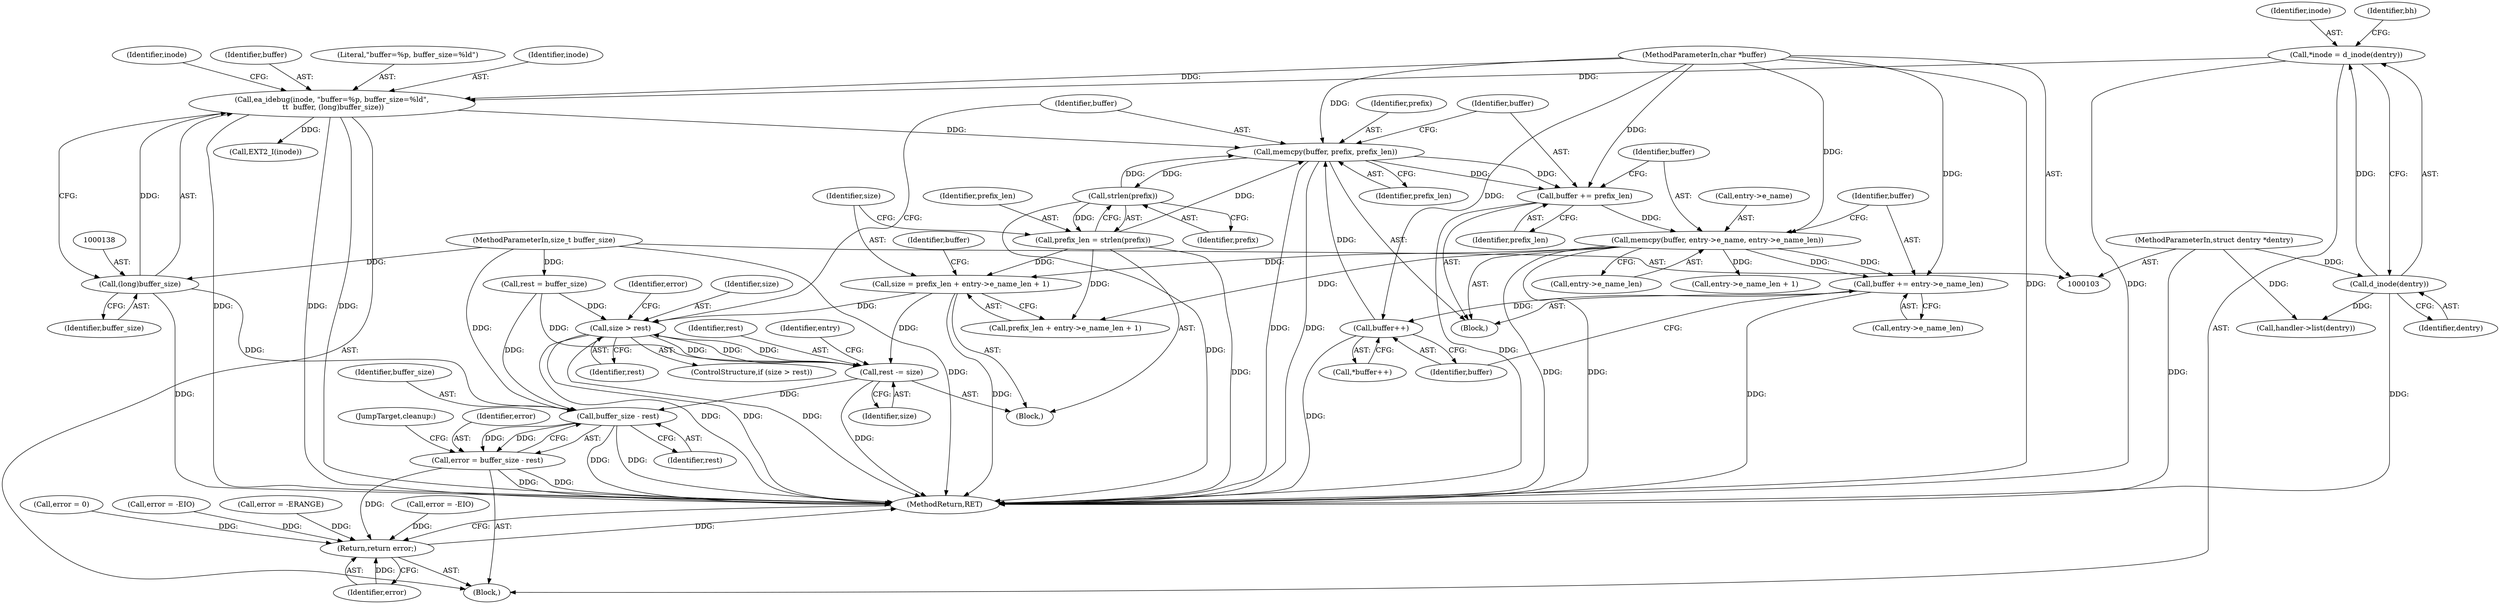 digraph "0_linux_be0726d33cb8f411945884664924bed3cb8c70ee_8@integer" {
"1000310" [label="(Call,size = prefix_len + entry->e_name_len + 1)"];
"1000305" [label="(Call,prefix_len = strlen(prefix))"];
"1000307" [label="(Call,strlen(prefix))"];
"1000332" [label="(Call,memcpy(buffer, prefix, prefix_len))"];
"1000133" [label="(Call,ea_idebug(inode, \"buffer=%p, buffer_size=%ld\",\n \t\t  buffer, (long)buffer_size))"];
"1000109" [label="(Call,*inode = d_inode(dentry))"];
"1000111" [label="(Call,d_inode(dentry))"];
"1000104" [label="(MethodParameterIn,struct dentry *dentry)"];
"1000105" [label="(MethodParameterIn,char *buffer)"];
"1000137" [label="(Call,(long)buffer_size)"];
"1000106" [label="(MethodParameterIn,size_t buffer_size)"];
"1000354" [label="(Call,buffer++)"];
"1000347" [label="(Call,buffer += entry->e_name_len)"];
"1000339" [label="(Call,memcpy(buffer, entry->e_name, entry->e_name_len))"];
"1000336" [label="(Call,buffer += prefix_len)"];
"1000323" [label="(Call,size > rest)"];
"1000357" [label="(Call,rest -= size)"];
"1000362" [label="(Call,buffer_size - rest)"];
"1000360" [label="(Call,error = buffer_size - rest)"];
"1000374" [label="(Return,return error;)"];
"1000337" [label="(Identifier,buffer)"];
"1000365" [label="(JumpTarget,cleanup:)"];
"1000334" [label="(Identifier,prefix)"];
"1000336" [label="(Call,buffer += prefix_len)"];
"1000327" [label="(Call,error = -ERANGE)"];
"1000320" [label="(Identifier,buffer)"];
"1000321" [label="(Block,)"];
"1000354" [label="(Call,buffer++)"];
"1000344" [label="(Call,entry->e_name_len)"];
"1000363" [label="(Identifier,buffer_size)"];
"1000105" [label="(MethodParameterIn,char *buffer)"];
"1000323" [label="(Call,size > rest)"];
"1000314" [label="(Call,entry->e_name_len + 1)"];
"1000110" [label="(Identifier,inode)"];
"1000353" [label="(Call,*buffer++)"];
"1000348" [label="(Identifier,buffer)"];
"1000115" [label="(Identifier,bh)"];
"1000173" [label="(Call,error = -EIO)"];
"1000136" [label="(Identifier,buffer)"];
"1000375" [label="(Identifier,error)"];
"1000325" [label="(Identifier,rest)"];
"1000312" [label="(Call,prefix_len + entry->e_name_len + 1)"];
"1000300" [label="(Block,)"];
"1000332" [label="(Call,memcpy(buffer, prefix, prefix_len))"];
"1000135" [label="(Literal,\"buffer=%p, buffer_size=%ld\")"];
"1000359" [label="(Identifier,size)"];
"1000374" [label="(Return,return error;)"];
"1000308" [label="(Identifier,prefix)"];
"1000311" [label="(Identifier,size)"];
"1000111" [label="(Call,d_inode(dentry))"];
"1000347" [label="(Call,buffer += entry->e_name_len)"];
"1000355" [label="(Identifier,buffer)"];
"1000357" [label="(Call,rest -= size)"];
"1000349" [label="(Call,entry->e_name_len)"];
"1000106" [label="(MethodParameterIn,size_t buffer_size)"];
"1000310" [label="(Call,size = prefix_len + entry->e_name_len + 1)"];
"1000112" [label="(Identifier,dentry)"];
"1000133" [label="(Call,ea_idebug(inode, \"buffer=%p, buffer_size=%ld\",\n \t\t  buffer, (long)buffer_size))"];
"1000107" [label="(Block,)"];
"1000134" [label="(Identifier,inode)"];
"1000339" [label="(Call,memcpy(buffer, entry->e_name, entry->e_name_len))"];
"1000298" [label="(Call,handler->list(dentry))"];
"1000376" [label="(MethodReturn,RET)"];
"1000340" [label="(Identifier,buffer)"];
"1000104" [label="(MethodParameterIn,struct dentry *dentry)"];
"1000305" [label="(Call,prefix_len = strlen(prefix))"];
"1000364" [label="(Identifier,rest)"];
"1000324" [label="(Identifier,size)"];
"1000333" [label="(Identifier,buffer)"];
"1000341" [label="(Call,entry->e_name)"];
"1000306" [label="(Identifier,prefix_len)"];
"1000139" [label="(Identifier,buffer_size)"];
"1000120" [label="(Call,rest = buffer_size)"];
"1000137" [label="(Call,(long)buffer_size)"];
"1000360" [label="(Call,error = buffer_size - rest)"];
"1000328" [label="(Identifier,error)"];
"1000307" [label="(Call,strlen(prefix))"];
"1000234" [label="(Call,error = -EIO)"];
"1000322" [label="(ControlStructure,if (size > rest))"];
"1000146" [label="(Call,error = 0)"];
"1000279" [label="(Identifier,entry)"];
"1000143" [label="(Call,EXT2_I(inode))"];
"1000338" [label="(Identifier,prefix_len)"];
"1000335" [label="(Identifier,prefix_len)"];
"1000361" [label="(Identifier,error)"];
"1000109" [label="(Call,*inode = d_inode(dentry))"];
"1000362" [label="(Call,buffer_size - rest)"];
"1000358" [label="(Identifier,rest)"];
"1000144" [label="(Identifier,inode)"];
"1000310" -> "1000300"  [label="AST: "];
"1000310" -> "1000312"  [label="CFG: "];
"1000311" -> "1000310"  [label="AST: "];
"1000312" -> "1000310"  [label="AST: "];
"1000320" -> "1000310"  [label="CFG: "];
"1000310" -> "1000376"  [label="DDG: "];
"1000305" -> "1000310"  [label="DDG: "];
"1000339" -> "1000310"  [label="DDG: "];
"1000310" -> "1000323"  [label="DDG: "];
"1000310" -> "1000357"  [label="DDG: "];
"1000305" -> "1000300"  [label="AST: "];
"1000305" -> "1000307"  [label="CFG: "];
"1000306" -> "1000305"  [label="AST: "];
"1000307" -> "1000305"  [label="AST: "];
"1000311" -> "1000305"  [label="CFG: "];
"1000305" -> "1000376"  [label="DDG: "];
"1000307" -> "1000305"  [label="DDG: "];
"1000305" -> "1000312"  [label="DDG: "];
"1000305" -> "1000332"  [label="DDG: "];
"1000307" -> "1000308"  [label="CFG: "];
"1000308" -> "1000307"  [label="AST: "];
"1000307" -> "1000376"  [label="DDG: "];
"1000332" -> "1000307"  [label="DDG: "];
"1000307" -> "1000332"  [label="DDG: "];
"1000332" -> "1000321"  [label="AST: "];
"1000332" -> "1000335"  [label="CFG: "];
"1000333" -> "1000332"  [label="AST: "];
"1000334" -> "1000332"  [label="AST: "];
"1000335" -> "1000332"  [label="AST: "];
"1000337" -> "1000332"  [label="CFG: "];
"1000332" -> "1000376"  [label="DDG: "];
"1000332" -> "1000376"  [label="DDG: "];
"1000133" -> "1000332"  [label="DDG: "];
"1000354" -> "1000332"  [label="DDG: "];
"1000105" -> "1000332"  [label="DDG: "];
"1000332" -> "1000336"  [label="DDG: "];
"1000332" -> "1000336"  [label="DDG: "];
"1000133" -> "1000107"  [label="AST: "];
"1000133" -> "1000137"  [label="CFG: "];
"1000134" -> "1000133"  [label="AST: "];
"1000135" -> "1000133"  [label="AST: "];
"1000136" -> "1000133"  [label="AST: "];
"1000137" -> "1000133"  [label="AST: "];
"1000144" -> "1000133"  [label="CFG: "];
"1000133" -> "1000376"  [label="DDG: "];
"1000133" -> "1000376"  [label="DDG: "];
"1000133" -> "1000376"  [label="DDG: "];
"1000109" -> "1000133"  [label="DDG: "];
"1000105" -> "1000133"  [label="DDG: "];
"1000137" -> "1000133"  [label="DDG: "];
"1000133" -> "1000143"  [label="DDG: "];
"1000109" -> "1000107"  [label="AST: "];
"1000109" -> "1000111"  [label="CFG: "];
"1000110" -> "1000109"  [label="AST: "];
"1000111" -> "1000109"  [label="AST: "];
"1000115" -> "1000109"  [label="CFG: "];
"1000109" -> "1000376"  [label="DDG: "];
"1000111" -> "1000109"  [label="DDG: "];
"1000111" -> "1000112"  [label="CFG: "];
"1000112" -> "1000111"  [label="AST: "];
"1000111" -> "1000376"  [label="DDG: "];
"1000104" -> "1000111"  [label="DDG: "];
"1000111" -> "1000298"  [label="DDG: "];
"1000104" -> "1000103"  [label="AST: "];
"1000104" -> "1000376"  [label="DDG: "];
"1000104" -> "1000298"  [label="DDG: "];
"1000105" -> "1000103"  [label="AST: "];
"1000105" -> "1000376"  [label="DDG: "];
"1000105" -> "1000336"  [label="DDG: "];
"1000105" -> "1000339"  [label="DDG: "];
"1000105" -> "1000347"  [label="DDG: "];
"1000105" -> "1000354"  [label="DDG: "];
"1000137" -> "1000139"  [label="CFG: "];
"1000138" -> "1000137"  [label="AST: "];
"1000139" -> "1000137"  [label="AST: "];
"1000137" -> "1000376"  [label="DDG: "];
"1000106" -> "1000137"  [label="DDG: "];
"1000137" -> "1000362"  [label="DDG: "];
"1000106" -> "1000103"  [label="AST: "];
"1000106" -> "1000376"  [label="DDG: "];
"1000106" -> "1000120"  [label="DDG: "];
"1000106" -> "1000362"  [label="DDG: "];
"1000354" -> "1000353"  [label="AST: "];
"1000354" -> "1000355"  [label="CFG: "];
"1000355" -> "1000354"  [label="AST: "];
"1000353" -> "1000354"  [label="CFG: "];
"1000354" -> "1000376"  [label="DDG: "];
"1000347" -> "1000354"  [label="DDG: "];
"1000347" -> "1000321"  [label="AST: "];
"1000347" -> "1000349"  [label="CFG: "];
"1000348" -> "1000347"  [label="AST: "];
"1000349" -> "1000347"  [label="AST: "];
"1000355" -> "1000347"  [label="CFG: "];
"1000347" -> "1000376"  [label="DDG: "];
"1000339" -> "1000347"  [label="DDG: "];
"1000339" -> "1000347"  [label="DDG: "];
"1000339" -> "1000321"  [label="AST: "];
"1000339" -> "1000344"  [label="CFG: "];
"1000340" -> "1000339"  [label="AST: "];
"1000341" -> "1000339"  [label="AST: "];
"1000344" -> "1000339"  [label="AST: "];
"1000348" -> "1000339"  [label="CFG: "];
"1000339" -> "1000376"  [label="DDG: "];
"1000339" -> "1000376"  [label="DDG: "];
"1000339" -> "1000312"  [label="DDG: "];
"1000339" -> "1000314"  [label="DDG: "];
"1000336" -> "1000339"  [label="DDG: "];
"1000336" -> "1000321"  [label="AST: "];
"1000336" -> "1000338"  [label="CFG: "];
"1000337" -> "1000336"  [label="AST: "];
"1000338" -> "1000336"  [label="AST: "];
"1000340" -> "1000336"  [label="CFG: "];
"1000336" -> "1000376"  [label="DDG: "];
"1000323" -> "1000322"  [label="AST: "];
"1000323" -> "1000325"  [label="CFG: "];
"1000324" -> "1000323"  [label="AST: "];
"1000325" -> "1000323"  [label="AST: "];
"1000328" -> "1000323"  [label="CFG: "];
"1000333" -> "1000323"  [label="CFG: "];
"1000323" -> "1000376"  [label="DDG: "];
"1000323" -> "1000376"  [label="DDG: "];
"1000323" -> "1000376"  [label="DDG: "];
"1000120" -> "1000323"  [label="DDG: "];
"1000357" -> "1000323"  [label="DDG: "];
"1000323" -> "1000357"  [label="DDG: "];
"1000323" -> "1000357"  [label="DDG: "];
"1000357" -> "1000300"  [label="AST: "];
"1000357" -> "1000359"  [label="CFG: "];
"1000358" -> "1000357"  [label="AST: "];
"1000359" -> "1000357"  [label="AST: "];
"1000279" -> "1000357"  [label="CFG: "];
"1000357" -> "1000376"  [label="DDG: "];
"1000120" -> "1000357"  [label="DDG: "];
"1000357" -> "1000362"  [label="DDG: "];
"1000362" -> "1000360"  [label="AST: "];
"1000362" -> "1000364"  [label="CFG: "];
"1000363" -> "1000362"  [label="AST: "];
"1000364" -> "1000362"  [label="AST: "];
"1000360" -> "1000362"  [label="CFG: "];
"1000362" -> "1000376"  [label="DDG: "];
"1000362" -> "1000376"  [label="DDG: "];
"1000362" -> "1000360"  [label="DDG: "];
"1000362" -> "1000360"  [label="DDG: "];
"1000120" -> "1000362"  [label="DDG: "];
"1000360" -> "1000107"  [label="AST: "];
"1000361" -> "1000360"  [label="AST: "];
"1000365" -> "1000360"  [label="CFG: "];
"1000360" -> "1000376"  [label="DDG: "];
"1000360" -> "1000376"  [label="DDG: "];
"1000360" -> "1000374"  [label="DDG: "];
"1000374" -> "1000107"  [label="AST: "];
"1000374" -> "1000375"  [label="CFG: "];
"1000375" -> "1000374"  [label="AST: "];
"1000376" -> "1000374"  [label="CFG: "];
"1000374" -> "1000376"  [label="DDG: "];
"1000375" -> "1000374"  [label="DDG: "];
"1000234" -> "1000374"  [label="DDG: "];
"1000327" -> "1000374"  [label="DDG: "];
"1000146" -> "1000374"  [label="DDG: "];
"1000173" -> "1000374"  [label="DDG: "];
}
